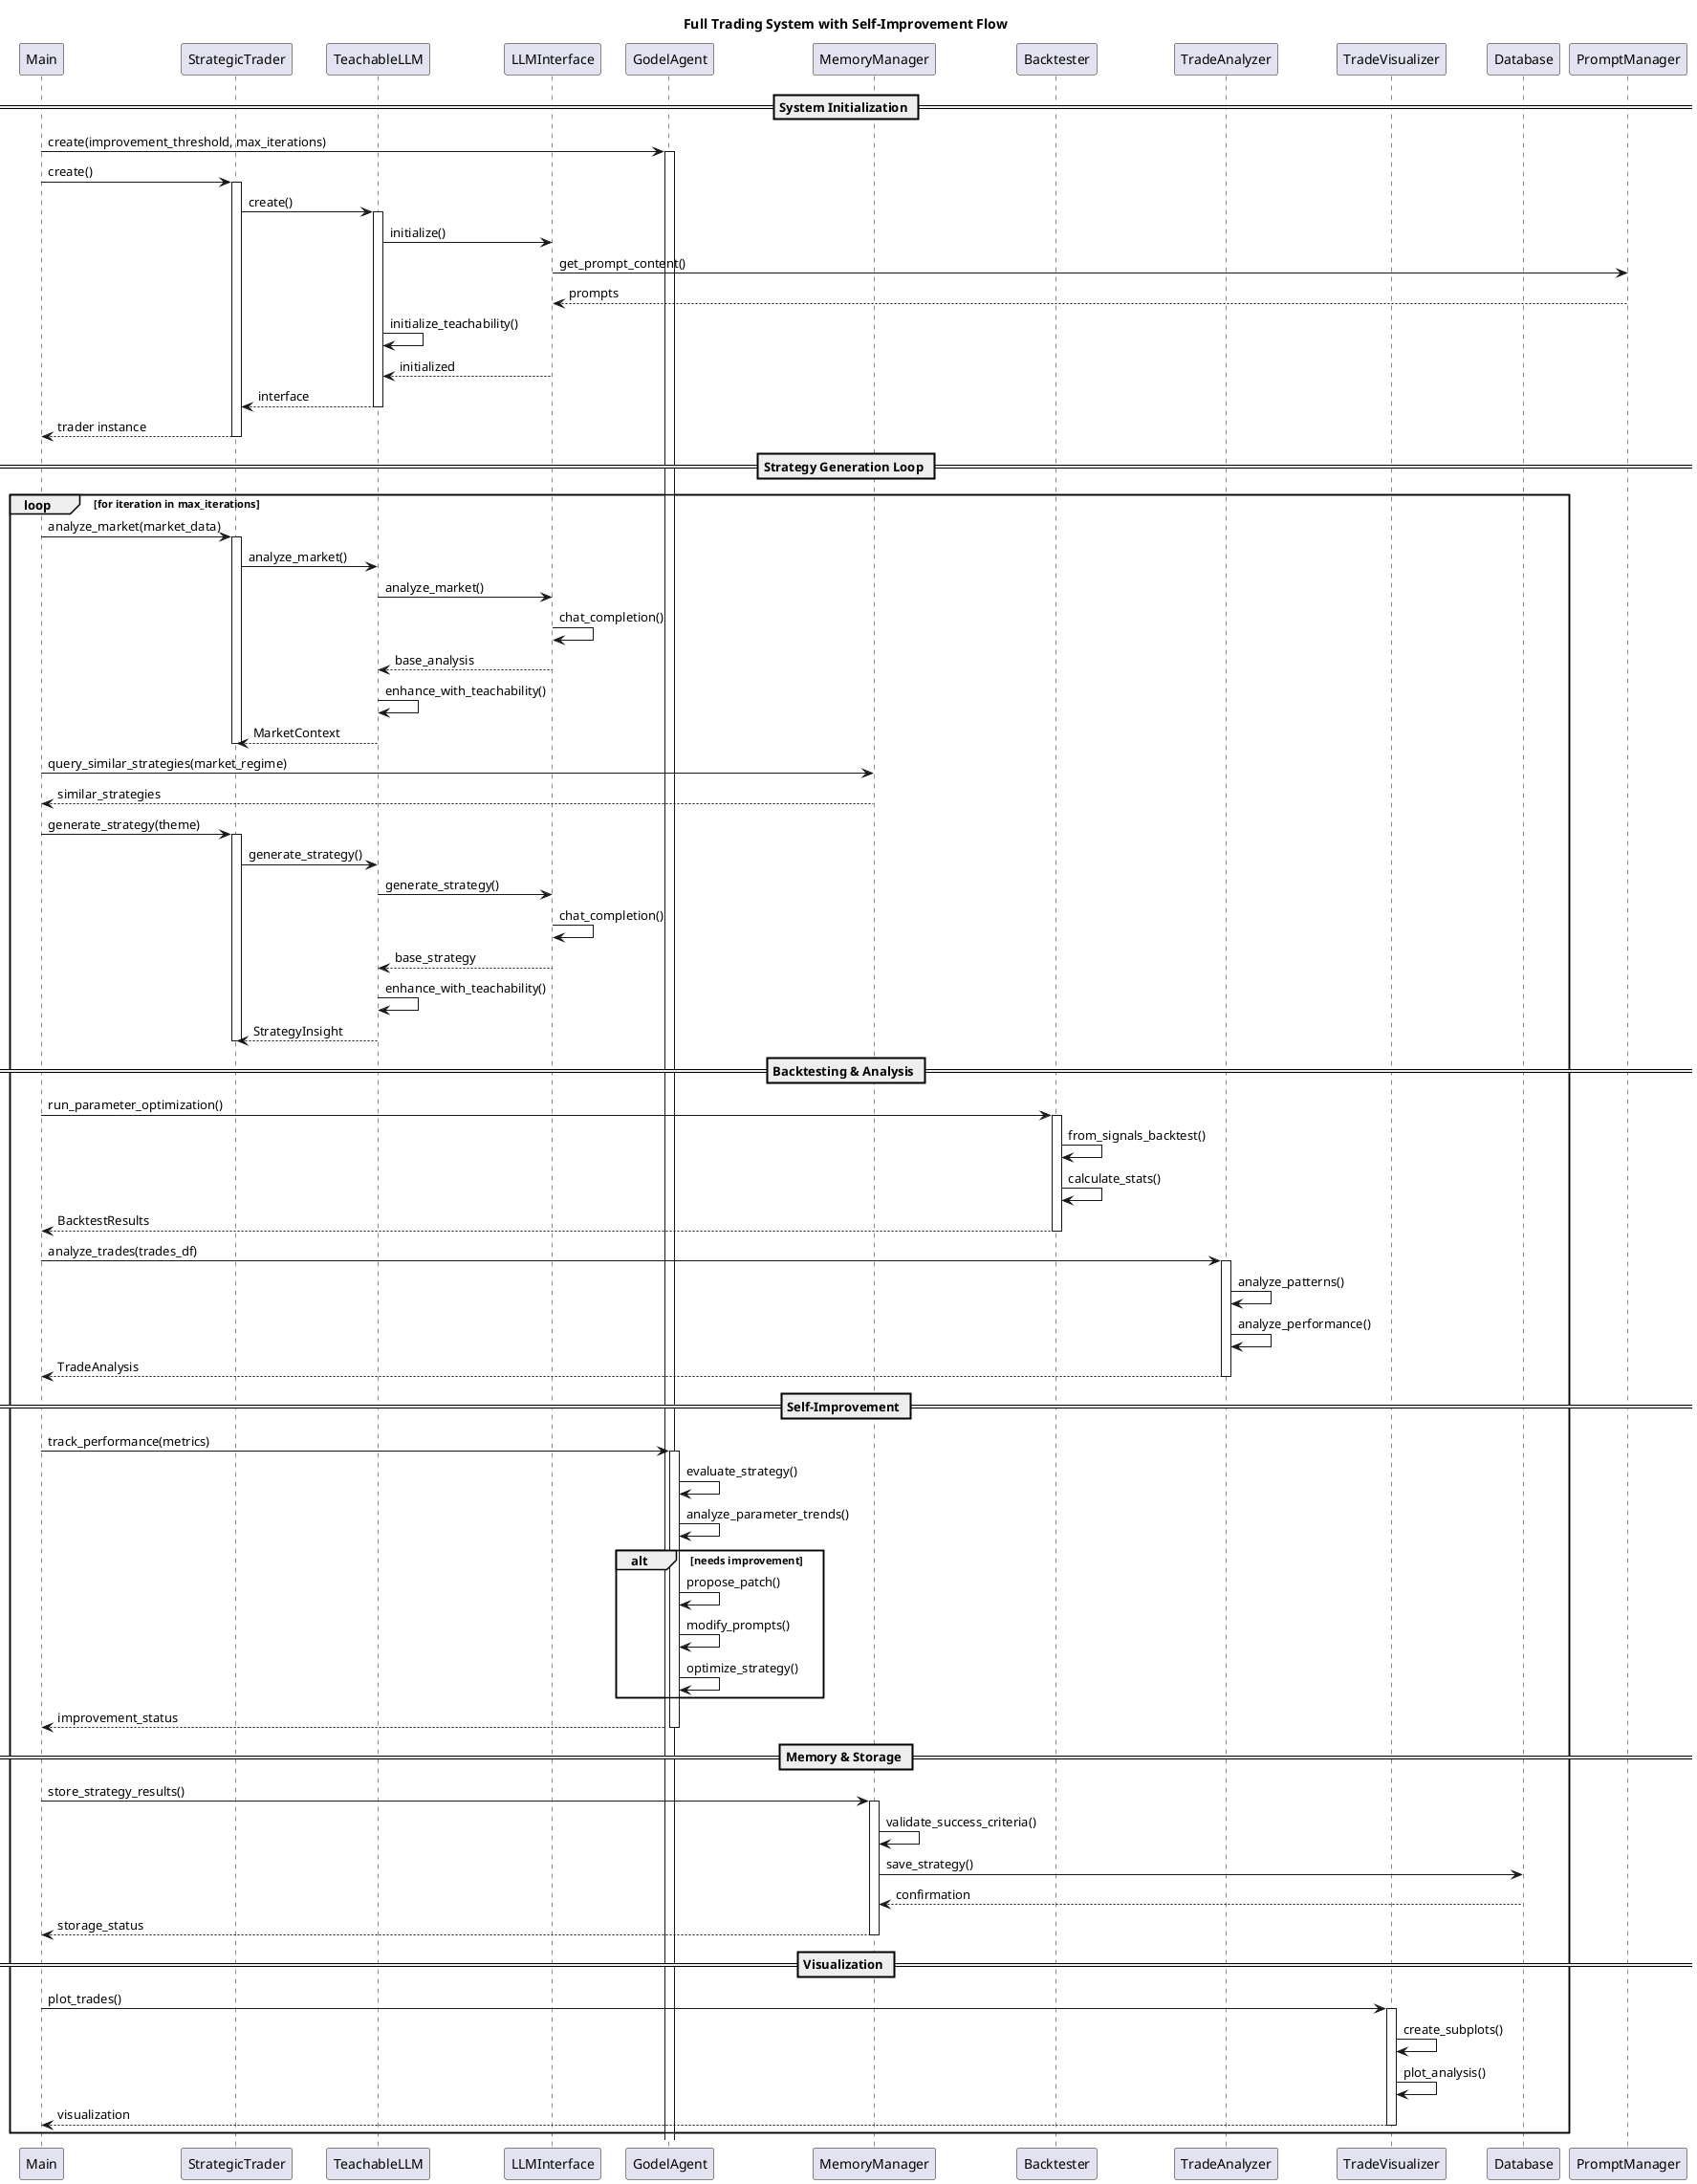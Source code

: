 @startuml Full Trading System with Self-Improvement
title Full Trading System with Self-Improvement Flow

participant "Main" as Main
participant "StrategicTrader" as ST
participant "TeachableLLM" as TLLM
participant "LLMInterface" as LLM
participant "GodelAgent" as GA
participant "MemoryManager" as MM
participant "Backtester" as BT
participant "TradeAnalyzer" as TA
participant "TradeVisualizer" as TV
participant "Database" as DB
participant "PromptManager" as PM

== System Initialization ==
Main -> GA: create(improvement_threshold, max_iterations)
activate GA
Main -> ST: create()
activate ST
ST -> TLLM: create()
activate TLLM
TLLM -> LLM: initialize()
LLM -> PM: get_prompt_content()
PM --> LLM: prompts
TLLM -> TLLM: initialize_teachability()
LLM --> TLLM: initialized
TLLM --> ST: interface
deactivate TLLM
ST --> Main: trader instance
deactivate ST

== Strategy Generation Loop ==
loop for iteration in max_iterations
    Main -> ST: analyze_market(market_data)
    activate ST
    ST -> TLLM: analyze_market()
    TLLM -> LLM: analyze_market()
    LLM -> LLM: chat_completion()
    LLM --> TLLM: base_analysis
    TLLM -> TLLM: enhance_with_teachability()
    TLLM --> ST: MarketContext
    deactivate ST

    Main -> MM: query_similar_strategies(market_regime)
    MM --> Main: similar_strategies

    Main -> ST: generate_strategy(theme)
    activate ST
    ST -> TLLM: generate_strategy()
    TLLM -> LLM: generate_strategy()
    LLM -> LLM: chat_completion()
    LLM --> TLLM: base_strategy
    TLLM -> TLLM: enhance_with_teachability()
    TLLM --> ST: StrategyInsight
    deactivate ST

    == Backtesting & Analysis ==
    Main -> BT: run_parameter_optimization()
    activate BT
    BT -> BT: from_signals_backtest()
    BT -> BT: calculate_stats()
    BT --> Main: BacktestResults
    deactivate BT

    Main -> TA: analyze_trades(trades_df)
    activate TA
    TA -> TA: analyze_patterns()
    TA -> TA: analyze_performance()
    TA --> Main: TradeAnalysis
    deactivate TA

    == Self-Improvement ==
    Main -> GA: track_performance(metrics)
    activate GA
    GA -> GA: evaluate_strategy()
    GA -> GA: analyze_parameter_trends()
    alt needs improvement
        GA -> GA: propose_patch()
        GA -> GA: modify_prompts()
        GA -> GA: optimize_strategy()
    end
    GA --> Main: improvement_status
    deactivate GA

    == Memory & Storage ==
    Main -> MM: store_strategy_results()
    activate MM
    MM -> MM: validate_success_criteria()
    MM -> DB: save_strategy()
    DB --> MM: confirmation
    MM --> Main: storage_status
    deactivate MM

    == Visualization ==
    Main -> TV: plot_trades()
    activate TV
    TV -> TV: create_subplots()
    TV -> TV: plot_analysis()
    TV --> Main: visualization
    deactivate TV
end

@enduml

